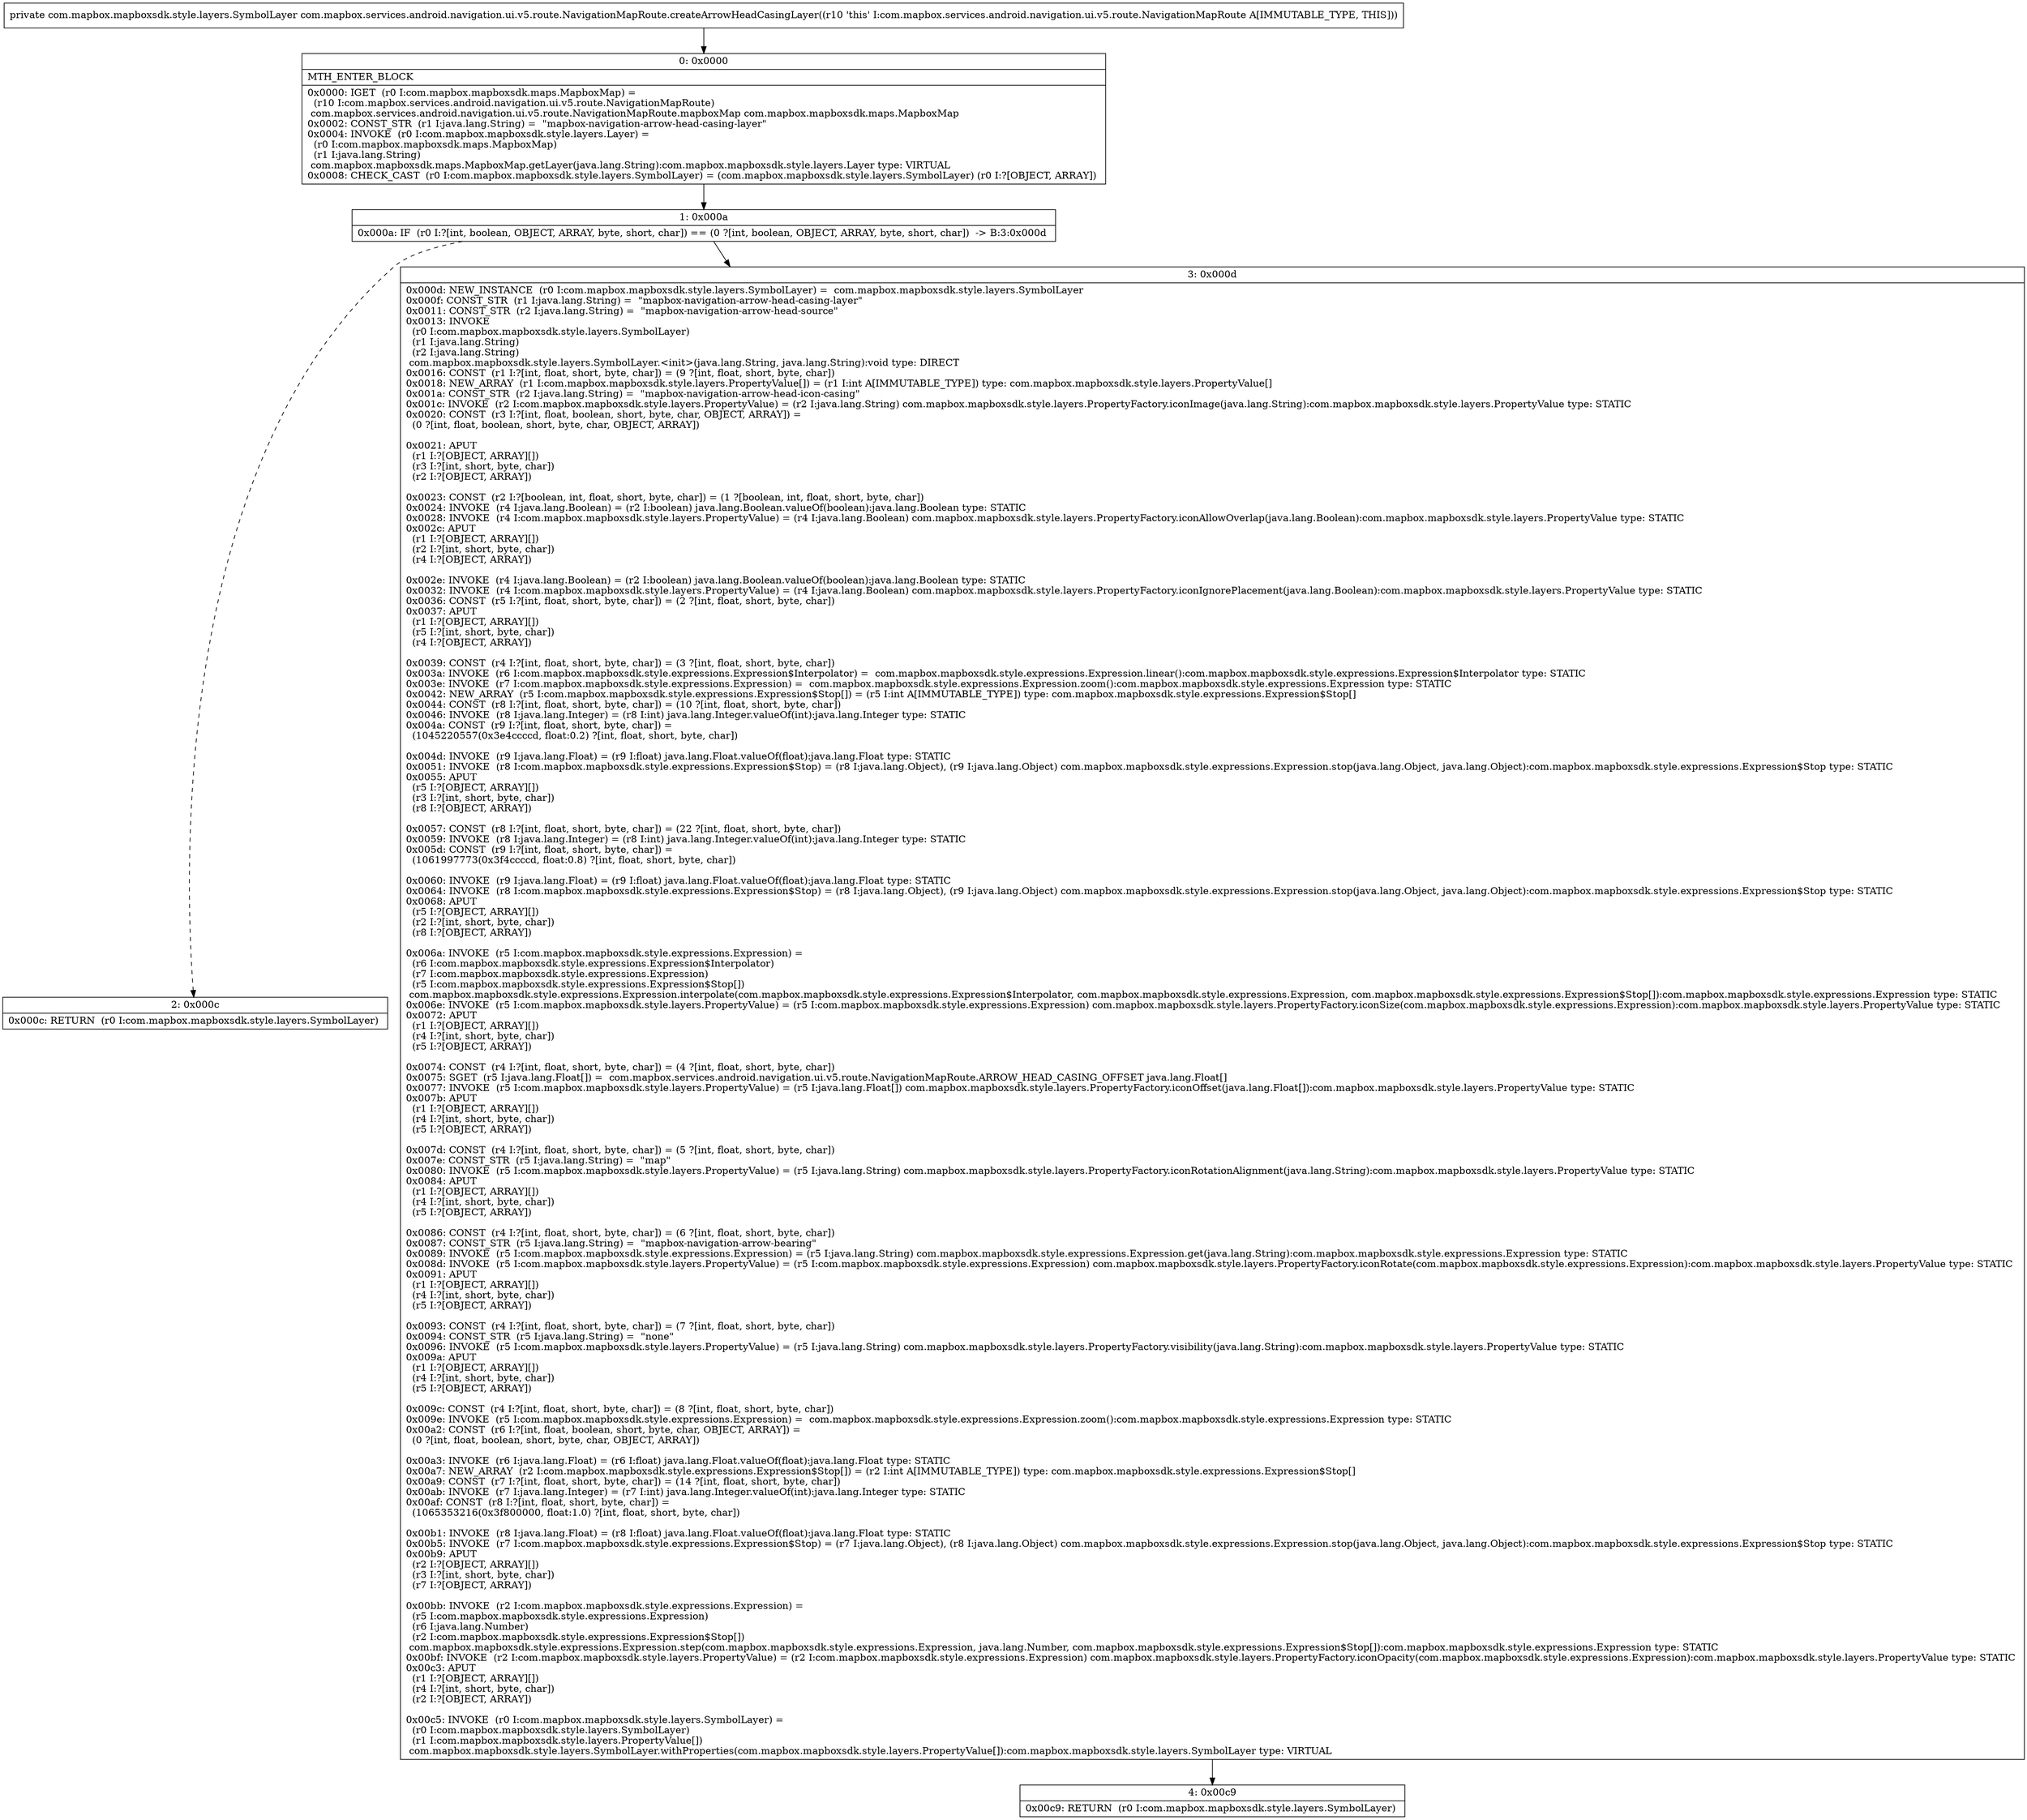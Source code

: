 digraph "CFG forcom.mapbox.services.android.navigation.ui.v5.route.NavigationMapRoute.createArrowHeadCasingLayer()Lcom\/mapbox\/mapboxsdk\/style\/layers\/SymbolLayer;" {
Node_0 [shape=record,label="{0\:\ 0x0000|MTH_ENTER_BLOCK\l|0x0000: IGET  (r0 I:com.mapbox.mapboxsdk.maps.MapboxMap) = \l  (r10 I:com.mapbox.services.android.navigation.ui.v5.route.NavigationMapRoute)\l com.mapbox.services.android.navigation.ui.v5.route.NavigationMapRoute.mapboxMap com.mapbox.mapboxsdk.maps.MapboxMap \l0x0002: CONST_STR  (r1 I:java.lang.String) =  \"mapbox\-navigation\-arrow\-head\-casing\-layer\" \l0x0004: INVOKE  (r0 I:com.mapbox.mapboxsdk.style.layers.Layer) = \l  (r0 I:com.mapbox.mapboxsdk.maps.MapboxMap)\l  (r1 I:java.lang.String)\l com.mapbox.mapboxsdk.maps.MapboxMap.getLayer(java.lang.String):com.mapbox.mapboxsdk.style.layers.Layer type: VIRTUAL \l0x0008: CHECK_CAST  (r0 I:com.mapbox.mapboxsdk.style.layers.SymbolLayer) = (com.mapbox.mapboxsdk.style.layers.SymbolLayer) (r0 I:?[OBJECT, ARRAY]) \l}"];
Node_1 [shape=record,label="{1\:\ 0x000a|0x000a: IF  (r0 I:?[int, boolean, OBJECT, ARRAY, byte, short, char]) == (0 ?[int, boolean, OBJECT, ARRAY, byte, short, char])  \-\> B:3:0x000d \l}"];
Node_2 [shape=record,label="{2\:\ 0x000c|0x000c: RETURN  (r0 I:com.mapbox.mapboxsdk.style.layers.SymbolLayer) \l}"];
Node_3 [shape=record,label="{3\:\ 0x000d|0x000d: NEW_INSTANCE  (r0 I:com.mapbox.mapboxsdk.style.layers.SymbolLayer) =  com.mapbox.mapboxsdk.style.layers.SymbolLayer \l0x000f: CONST_STR  (r1 I:java.lang.String) =  \"mapbox\-navigation\-arrow\-head\-casing\-layer\" \l0x0011: CONST_STR  (r2 I:java.lang.String) =  \"mapbox\-navigation\-arrow\-head\-source\" \l0x0013: INVOKE  \l  (r0 I:com.mapbox.mapboxsdk.style.layers.SymbolLayer)\l  (r1 I:java.lang.String)\l  (r2 I:java.lang.String)\l com.mapbox.mapboxsdk.style.layers.SymbolLayer.\<init\>(java.lang.String, java.lang.String):void type: DIRECT \l0x0016: CONST  (r1 I:?[int, float, short, byte, char]) = (9 ?[int, float, short, byte, char]) \l0x0018: NEW_ARRAY  (r1 I:com.mapbox.mapboxsdk.style.layers.PropertyValue[]) = (r1 I:int A[IMMUTABLE_TYPE]) type: com.mapbox.mapboxsdk.style.layers.PropertyValue[] \l0x001a: CONST_STR  (r2 I:java.lang.String) =  \"mapbox\-navigation\-arrow\-head\-icon\-casing\" \l0x001c: INVOKE  (r2 I:com.mapbox.mapboxsdk.style.layers.PropertyValue) = (r2 I:java.lang.String) com.mapbox.mapboxsdk.style.layers.PropertyFactory.iconImage(java.lang.String):com.mapbox.mapboxsdk.style.layers.PropertyValue type: STATIC \l0x0020: CONST  (r3 I:?[int, float, boolean, short, byte, char, OBJECT, ARRAY]) = \l  (0 ?[int, float, boolean, short, byte, char, OBJECT, ARRAY])\l \l0x0021: APUT  \l  (r1 I:?[OBJECT, ARRAY][])\l  (r3 I:?[int, short, byte, char])\l  (r2 I:?[OBJECT, ARRAY])\l \l0x0023: CONST  (r2 I:?[boolean, int, float, short, byte, char]) = (1 ?[boolean, int, float, short, byte, char]) \l0x0024: INVOKE  (r4 I:java.lang.Boolean) = (r2 I:boolean) java.lang.Boolean.valueOf(boolean):java.lang.Boolean type: STATIC \l0x0028: INVOKE  (r4 I:com.mapbox.mapboxsdk.style.layers.PropertyValue) = (r4 I:java.lang.Boolean) com.mapbox.mapboxsdk.style.layers.PropertyFactory.iconAllowOverlap(java.lang.Boolean):com.mapbox.mapboxsdk.style.layers.PropertyValue type: STATIC \l0x002c: APUT  \l  (r1 I:?[OBJECT, ARRAY][])\l  (r2 I:?[int, short, byte, char])\l  (r4 I:?[OBJECT, ARRAY])\l \l0x002e: INVOKE  (r4 I:java.lang.Boolean) = (r2 I:boolean) java.lang.Boolean.valueOf(boolean):java.lang.Boolean type: STATIC \l0x0032: INVOKE  (r4 I:com.mapbox.mapboxsdk.style.layers.PropertyValue) = (r4 I:java.lang.Boolean) com.mapbox.mapboxsdk.style.layers.PropertyFactory.iconIgnorePlacement(java.lang.Boolean):com.mapbox.mapboxsdk.style.layers.PropertyValue type: STATIC \l0x0036: CONST  (r5 I:?[int, float, short, byte, char]) = (2 ?[int, float, short, byte, char]) \l0x0037: APUT  \l  (r1 I:?[OBJECT, ARRAY][])\l  (r5 I:?[int, short, byte, char])\l  (r4 I:?[OBJECT, ARRAY])\l \l0x0039: CONST  (r4 I:?[int, float, short, byte, char]) = (3 ?[int, float, short, byte, char]) \l0x003a: INVOKE  (r6 I:com.mapbox.mapboxsdk.style.expressions.Expression$Interpolator) =  com.mapbox.mapboxsdk.style.expressions.Expression.linear():com.mapbox.mapboxsdk.style.expressions.Expression$Interpolator type: STATIC \l0x003e: INVOKE  (r7 I:com.mapbox.mapboxsdk.style.expressions.Expression) =  com.mapbox.mapboxsdk.style.expressions.Expression.zoom():com.mapbox.mapboxsdk.style.expressions.Expression type: STATIC \l0x0042: NEW_ARRAY  (r5 I:com.mapbox.mapboxsdk.style.expressions.Expression$Stop[]) = (r5 I:int A[IMMUTABLE_TYPE]) type: com.mapbox.mapboxsdk.style.expressions.Expression$Stop[] \l0x0044: CONST  (r8 I:?[int, float, short, byte, char]) = (10 ?[int, float, short, byte, char]) \l0x0046: INVOKE  (r8 I:java.lang.Integer) = (r8 I:int) java.lang.Integer.valueOf(int):java.lang.Integer type: STATIC \l0x004a: CONST  (r9 I:?[int, float, short, byte, char]) = \l  (1045220557(0x3e4ccccd, float:0.2) ?[int, float, short, byte, char])\l \l0x004d: INVOKE  (r9 I:java.lang.Float) = (r9 I:float) java.lang.Float.valueOf(float):java.lang.Float type: STATIC \l0x0051: INVOKE  (r8 I:com.mapbox.mapboxsdk.style.expressions.Expression$Stop) = (r8 I:java.lang.Object), (r9 I:java.lang.Object) com.mapbox.mapboxsdk.style.expressions.Expression.stop(java.lang.Object, java.lang.Object):com.mapbox.mapboxsdk.style.expressions.Expression$Stop type: STATIC \l0x0055: APUT  \l  (r5 I:?[OBJECT, ARRAY][])\l  (r3 I:?[int, short, byte, char])\l  (r8 I:?[OBJECT, ARRAY])\l \l0x0057: CONST  (r8 I:?[int, float, short, byte, char]) = (22 ?[int, float, short, byte, char]) \l0x0059: INVOKE  (r8 I:java.lang.Integer) = (r8 I:int) java.lang.Integer.valueOf(int):java.lang.Integer type: STATIC \l0x005d: CONST  (r9 I:?[int, float, short, byte, char]) = \l  (1061997773(0x3f4ccccd, float:0.8) ?[int, float, short, byte, char])\l \l0x0060: INVOKE  (r9 I:java.lang.Float) = (r9 I:float) java.lang.Float.valueOf(float):java.lang.Float type: STATIC \l0x0064: INVOKE  (r8 I:com.mapbox.mapboxsdk.style.expressions.Expression$Stop) = (r8 I:java.lang.Object), (r9 I:java.lang.Object) com.mapbox.mapboxsdk.style.expressions.Expression.stop(java.lang.Object, java.lang.Object):com.mapbox.mapboxsdk.style.expressions.Expression$Stop type: STATIC \l0x0068: APUT  \l  (r5 I:?[OBJECT, ARRAY][])\l  (r2 I:?[int, short, byte, char])\l  (r8 I:?[OBJECT, ARRAY])\l \l0x006a: INVOKE  (r5 I:com.mapbox.mapboxsdk.style.expressions.Expression) = \l  (r6 I:com.mapbox.mapboxsdk.style.expressions.Expression$Interpolator)\l  (r7 I:com.mapbox.mapboxsdk.style.expressions.Expression)\l  (r5 I:com.mapbox.mapboxsdk.style.expressions.Expression$Stop[])\l com.mapbox.mapboxsdk.style.expressions.Expression.interpolate(com.mapbox.mapboxsdk.style.expressions.Expression$Interpolator, com.mapbox.mapboxsdk.style.expressions.Expression, com.mapbox.mapboxsdk.style.expressions.Expression$Stop[]):com.mapbox.mapboxsdk.style.expressions.Expression type: STATIC \l0x006e: INVOKE  (r5 I:com.mapbox.mapboxsdk.style.layers.PropertyValue) = (r5 I:com.mapbox.mapboxsdk.style.expressions.Expression) com.mapbox.mapboxsdk.style.layers.PropertyFactory.iconSize(com.mapbox.mapboxsdk.style.expressions.Expression):com.mapbox.mapboxsdk.style.layers.PropertyValue type: STATIC \l0x0072: APUT  \l  (r1 I:?[OBJECT, ARRAY][])\l  (r4 I:?[int, short, byte, char])\l  (r5 I:?[OBJECT, ARRAY])\l \l0x0074: CONST  (r4 I:?[int, float, short, byte, char]) = (4 ?[int, float, short, byte, char]) \l0x0075: SGET  (r5 I:java.lang.Float[]) =  com.mapbox.services.android.navigation.ui.v5.route.NavigationMapRoute.ARROW_HEAD_CASING_OFFSET java.lang.Float[] \l0x0077: INVOKE  (r5 I:com.mapbox.mapboxsdk.style.layers.PropertyValue) = (r5 I:java.lang.Float[]) com.mapbox.mapboxsdk.style.layers.PropertyFactory.iconOffset(java.lang.Float[]):com.mapbox.mapboxsdk.style.layers.PropertyValue type: STATIC \l0x007b: APUT  \l  (r1 I:?[OBJECT, ARRAY][])\l  (r4 I:?[int, short, byte, char])\l  (r5 I:?[OBJECT, ARRAY])\l \l0x007d: CONST  (r4 I:?[int, float, short, byte, char]) = (5 ?[int, float, short, byte, char]) \l0x007e: CONST_STR  (r5 I:java.lang.String) =  \"map\" \l0x0080: INVOKE  (r5 I:com.mapbox.mapboxsdk.style.layers.PropertyValue) = (r5 I:java.lang.String) com.mapbox.mapboxsdk.style.layers.PropertyFactory.iconRotationAlignment(java.lang.String):com.mapbox.mapboxsdk.style.layers.PropertyValue type: STATIC \l0x0084: APUT  \l  (r1 I:?[OBJECT, ARRAY][])\l  (r4 I:?[int, short, byte, char])\l  (r5 I:?[OBJECT, ARRAY])\l \l0x0086: CONST  (r4 I:?[int, float, short, byte, char]) = (6 ?[int, float, short, byte, char]) \l0x0087: CONST_STR  (r5 I:java.lang.String) =  \"mapbox\-navigation\-arrow\-bearing\" \l0x0089: INVOKE  (r5 I:com.mapbox.mapboxsdk.style.expressions.Expression) = (r5 I:java.lang.String) com.mapbox.mapboxsdk.style.expressions.Expression.get(java.lang.String):com.mapbox.mapboxsdk.style.expressions.Expression type: STATIC \l0x008d: INVOKE  (r5 I:com.mapbox.mapboxsdk.style.layers.PropertyValue) = (r5 I:com.mapbox.mapboxsdk.style.expressions.Expression) com.mapbox.mapboxsdk.style.layers.PropertyFactory.iconRotate(com.mapbox.mapboxsdk.style.expressions.Expression):com.mapbox.mapboxsdk.style.layers.PropertyValue type: STATIC \l0x0091: APUT  \l  (r1 I:?[OBJECT, ARRAY][])\l  (r4 I:?[int, short, byte, char])\l  (r5 I:?[OBJECT, ARRAY])\l \l0x0093: CONST  (r4 I:?[int, float, short, byte, char]) = (7 ?[int, float, short, byte, char]) \l0x0094: CONST_STR  (r5 I:java.lang.String) =  \"none\" \l0x0096: INVOKE  (r5 I:com.mapbox.mapboxsdk.style.layers.PropertyValue) = (r5 I:java.lang.String) com.mapbox.mapboxsdk.style.layers.PropertyFactory.visibility(java.lang.String):com.mapbox.mapboxsdk.style.layers.PropertyValue type: STATIC \l0x009a: APUT  \l  (r1 I:?[OBJECT, ARRAY][])\l  (r4 I:?[int, short, byte, char])\l  (r5 I:?[OBJECT, ARRAY])\l \l0x009c: CONST  (r4 I:?[int, float, short, byte, char]) = (8 ?[int, float, short, byte, char]) \l0x009e: INVOKE  (r5 I:com.mapbox.mapboxsdk.style.expressions.Expression) =  com.mapbox.mapboxsdk.style.expressions.Expression.zoom():com.mapbox.mapboxsdk.style.expressions.Expression type: STATIC \l0x00a2: CONST  (r6 I:?[int, float, boolean, short, byte, char, OBJECT, ARRAY]) = \l  (0 ?[int, float, boolean, short, byte, char, OBJECT, ARRAY])\l \l0x00a3: INVOKE  (r6 I:java.lang.Float) = (r6 I:float) java.lang.Float.valueOf(float):java.lang.Float type: STATIC \l0x00a7: NEW_ARRAY  (r2 I:com.mapbox.mapboxsdk.style.expressions.Expression$Stop[]) = (r2 I:int A[IMMUTABLE_TYPE]) type: com.mapbox.mapboxsdk.style.expressions.Expression$Stop[] \l0x00a9: CONST  (r7 I:?[int, float, short, byte, char]) = (14 ?[int, float, short, byte, char]) \l0x00ab: INVOKE  (r7 I:java.lang.Integer) = (r7 I:int) java.lang.Integer.valueOf(int):java.lang.Integer type: STATIC \l0x00af: CONST  (r8 I:?[int, float, short, byte, char]) = \l  (1065353216(0x3f800000, float:1.0) ?[int, float, short, byte, char])\l \l0x00b1: INVOKE  (r8 I:java.lang.Float) = (r8 I:float) java.lang.Float.valueOf(float):java.lang.Float type: STATIC \l0x00b5: INVOKE  (r7 I:com.mapbox.mapboxsdk.style.expressions.Expression$Stop) = (r7 I:java.lang.Object), (r8 I:java.lang.Object) com.mapbox.mapboxsdk.style.expressions.Expression.stop(java.lang.Object, java.lang.Object):com.mapbox.mapboxsdk.style.expressions.Expression$Stop type: STATIC \l0x00b9: APUT  \l  (r2 I:?[OBJECT, ARRAY][])\l  (r3 I:?[int, short, byte, char])\l  (r7 I:?[OBJECT, ARRAY])\l \l0x00bb: INVOKE  (r2 I:com.mapbox.mapboxsdk.style.expressions.Expression) = \l  (r5 I:com.mapbox.mapboxsdk.style.expressions.Expression)\l  (r6 I:java.lang.Number)\l  (r2 I:com.mapbox.mapboxsdk.style.expressions.Expression$Stop[])\l com.mapbox.mapboxsdk.style.expressions.Expression.step(com.mapbox.mapboxsdk.style.expressions.Expression, java.lang.Number, com.mapbox.mapboxsdk.style.expressions.Expression$Stop[]):com.mapbox.mapboxsdk.style.expressions.Expression type: STATIC \l0x00bf: INVOKE  (r2 I:com.mapbox.mapboxsdk.style.layers.PropertyValue) = (r2 I:com.mapbox.mapboxsdk.style.expressions.Expression) com.mapbox.mapboxsdk.style.layers.PropertyFactory.iconOpacity(com.mapbox.mapboxsdk.style.expressions.Expression):com.mapbox.mapboxsdk.style.layers.PropertyValue type: STATIC \l0x00c3: APUT  \l  (r1 I:?[OBJECT, ARRAY][])\l  (r4 I:?[int, short, byte, char])\l  (r2 I:?[OBJECT, ARRAY])\l \l0x00c5: INVOKE  (r0 I:com.mapbox.mapboxsdk.style.layers.SymbolLayer) = \l  (r0 I:com.mapbox.mapboxsdk.style.layers.SymbolLayer)\l  (r1 I:com.mapbox.mapboxsdk.style.layers.PropertyValue[])\l com.mapbox.mapboxsdk.style.layers.SymbolLayer.withProperties(com.mapbox.mapboxsdk.style.layers.PropertyValue[]):com.mapbox.mapboxsdk.style.layers.SymbolLayer type: VIRTUAL \l}"];
Node_4 [shape=record,label="{4\:\ 0x00c9|0x00c9: RETURN  (r0 I:com.mapbox.mapboxsdk.style.layers.SymbolLayer) \l}"];
MethodNode[shape=record,label="{private com.mapbox.mapboxsdk.style.layers.SymbolLayer com.mapbox.services.android.navigation.ui.v5.route.NavigationMapRoute.createArrowHeadCasingLayer((r10 'this' I:com.mapbox.services.android.navigation.ui.v5.route.NavigationMapRoute A[IMMUTABLE_TYPE, THIS])) }"];
MethodNode -> Node_0;
Node_0 -> Node_1;
Node_1 -> Node_2[style=dashed];
Node_1 -> Node_3;
Node_3 -> Node_4;
}

